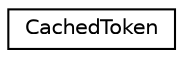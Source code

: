 digraph "Graphical Class Hierarchy"
{
 // LATEX_PDF_SIZE
  edge [fontname="Helvetica",fontsize="10",labelfontname="Helvetica",labelfontsize="10"];
  node [fontname="Helvetica",fontsize="10",shape=record];
  rankdir="LR";
  Node0 [label="CachedToken",height=0.2,width=0.4,color="black", fillcolor="white", style="filled",URL="$classCachedToken.html",tooltip=" "];
}
